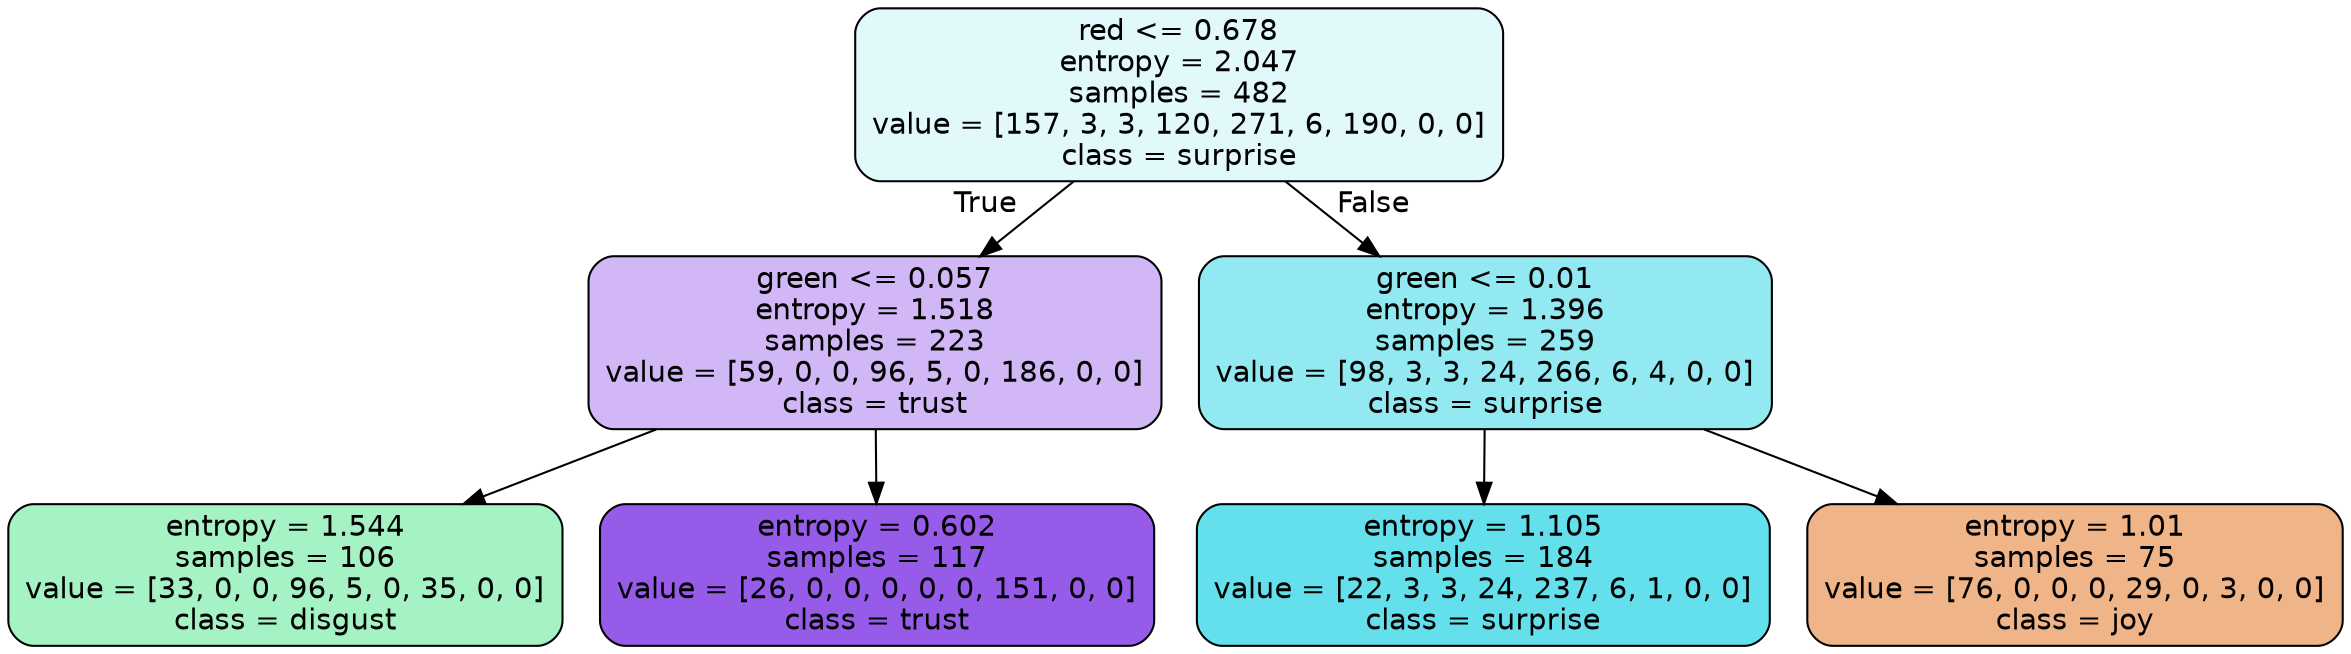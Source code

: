 digraph Tree {
node [shape=box, style="filled, rounded", color="black", fontname=helvetica] ;
edge [fontname=helvetica] ;
0 [label="red <= 0.678\nentropy = 2.047\nsamples = 482\nvalue = [157, 3, 3, 120, 271, 6, 190, 0, 0]\nclass = surprise", fillcolor="#39d7e525"] ;
1 [label="green <= 0.057\nentropy = 1.518\nsamples = 223\nvalue = [59, 0, 0, 96, 5, 0, 186, 0, 0]\nclass = trust", fillcolor="#8139e55c"] ;
0 -> 1 [labeldistance=2.5, labelangle=45, headlabel="True"] ;
2 [label="entropy = 1.544\nsamples = 106\nvalue = [33, 0, 0, 96, 5, 0, 35, 0, 0]\nclass = disgust", fillcolor="#39e58174"] ;
1 -> 2 ;
3 [label="entropy = 0.602\nsamples = 117\nvalue = [26, 0, 0, 0, 0, 0, 151, 0, 0]\nclass = trust", fillcolor="#8139e5d3"] ;
1 -> 3 ;
4 [label="green <= 0.01\nentropy = 1.396\nsamples = 259\nvalue = [98, 3, 3, 24, 266, 6, 4, 0, 0]\nclass = surprise", fillcolor="#39d7e58c"] ;
0 -> 4 [labeldistance=2.5, labelangle=-45, headlabel="False"] ;
5 [label="entropy = 1.105\nsamples = 184\nvalue = [22, 3, 3, 24, 237, 6, 1, 0, 0]\nclass = surprise", fillcolor="#39d7e5c8"] ;
4 -> 5 ;
6 [label="entropy = 1.01\nsamples = 75\nvalue = [76, 0, 0, 0, 29, 0, 3, 0, 0]\nclass = joy", fillcolor="#e5813998"] ;
4 -> 6 ;
}